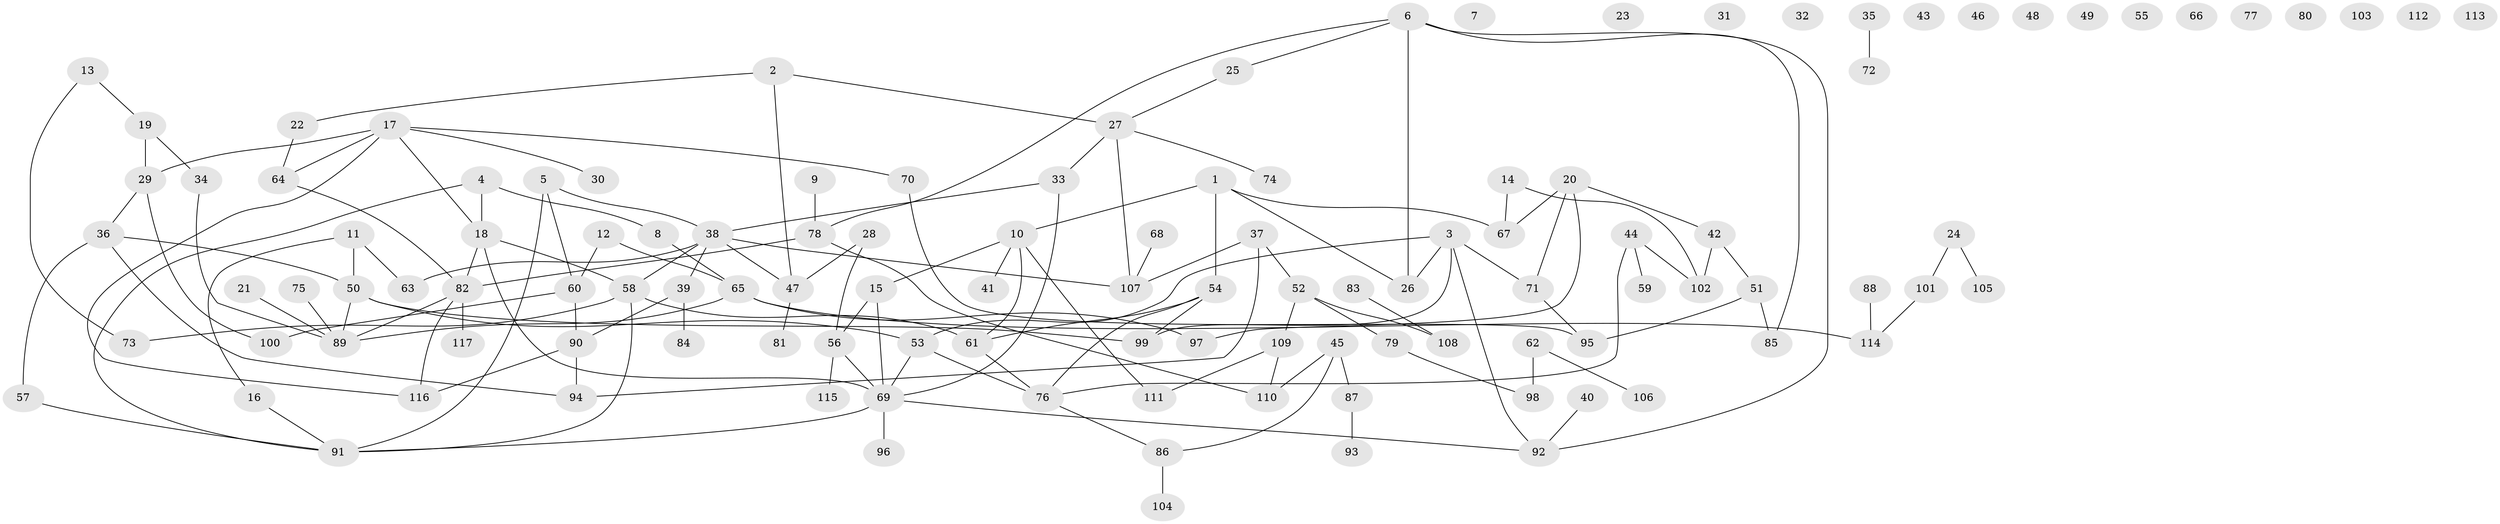 // Generated by graph-tools (version 1.1) at 2025/13/03/09/25 04:13:09]
// undirected, 117 vertices, 146 edges
graph export_dot {
graph [start="1"]
  node [color=gray90,style=filled];
  1;
  2;
  3;
  4;
  5;
  6;
  7;
  8;
  9;
  10;
  11;
  12;
  13;
  14;
  15;
  16;
  17;
  18;
  19;
  20;
  21;
  22;
  23;
  24;
  25;
  26;
  27;
  28;
  29;
  30;
  31;
  32;
  33;
  34;
  35;
  36;
  37;
  38;
  39;
  40;
  41;
  42;
  43;
  44;
  45;
  46;
  47;
  48;
  49;
  50;
  51;
  52;
  53;
  54;
  55;
  56;
  57;
  58;
  59;
  60;
  61;
  62;
  63;
  64;
  65;
  66;
  67;
  68;
  69;
  70;
  71;
  72;
  73;
  74;
  75;
  76;
  77;
  78;
  79;
  80;
  81;
  82;
  83;
  84;
  85;
  86;
  87;
  88;
  89;
  90;
  91;
  92;
  93;
  94;
  95;
  96;
  97;
  98;
  99;
  100;
  101;
  102;
  103;
  104;
  105;
  106;
  107;
  108;
  109;
  110;
  111;
  112;
  113;
  114;
  115;
  116;
  117;
  1 -- 10;
  1 -- 26;
  1 -- 54;
  1 -- 67;
  2 -- 22;
  2 -- 27;
  2 -- 47;
  3 -- 26;
  3 -- 53;
  3 -- 71;
  3 -- 92;
  3 -- 99;
  4 -- 8;
  4 -- 18;
  4 -- 91;
  5 -- 38;
  5 -- 60;
  5 -- 91;
  6 -- 25;
  6 -- 26;
  6 -- 78;
  6 -- 85;
  6 -- 92;
  8 -- 65;
  9 -- 78;
  10 -- 15;
  10 -- 41;
  10 -- 61;
  10 -- 111;
  11 -- 16;
  11 -- 50;
  11 -- 63;
  12 -- 60;
  12 -- 65;
  13 -- 19;
  13 -- 73;
  14 -- 67;
  14 -- 102;
  15 -- 56;
  15 -- 69;
  16 -- 91;
  17 -- 18;
  17 -- 29;
  17 -- 30;
  17 -- 64;
  17 -- 70;
  17 -- 116;
  18 -- 58;
  18 -- 69;
  18 -- 82;
  19 -- 29;
  19 -- 34;
  20 -- 42;
  20 -- 67;
  20 -- 71;
  20 -- 97;
  21 -- 89;
  22 -- 64;
  24 -- 101;
  24 -- 105;
  25 -- 27;
  27 -- 33;
  27 -- 74;
  27 -- 107;
  28 -- 47;
  28 -- 56;
  29 -- 36;
  29 -- 100;
  33 -- 38;
  33 -- 69;
  34 -- 89;
  35 -- 72;
  36 -- 50;
  36 -- 57;
  36 -- 94;
  37 -- 52;
  37 -- 94;
  37 -- 107;
  38 -- 39;
  38 -- 47;
  38 -- 58;
  38 -- 63;
  38 -- 107;
  39 -- 84;
  39 -- 90;
  40 -- 92;
  42 -- 51;
  42 -- 102;
  44 -- 59;
  44 -- 76;
  44 -- 102;
  45 -- 86;
  45 -- 87;
  45 -- 110;
  47 -- 81;
  50 -- 53;
  50 -- 89;
  50 -- 99;
  51 -- 85;
  51 -- 95;
  52 -- 79;
  52 -- 108;
  52 -- 109;
  53 -- 69;
  53 -- 76;
  54 -- 61;
  54 -- 76;
  54 -- 99;
  56 -- 69;
  56 -- 115;
  57 -- 91;
  58 -- 61;
  58 -- 73;
  58 -- 91;
  60 -- 90;
  60 -- 100;
  61 -- 76;
  62 -- 98;
  62 -- 106;
  64 -- 82;
  65 -- 89;
  65 -- 97;
  65 -- 114;
  68 -- 107;
  69 -- 91;
  69 -- 92;
  69 -- 96;
  70 -- 95;
  71 -- 95;
  75 -- 89;
  76 -- 86;
  78 -- 82;
  78 -- 110;
  79 -- 98;
  82 -- 89;
  82 -- 116;
  82 -- 117;
  83 -- 108;
  86 -- 104;
  87 -- 93;
  88 -- 114;
  90 -- 94;
  90 -- 116;
  101 -- 114;
  109 -- 110;
  109 -- 111;
}
